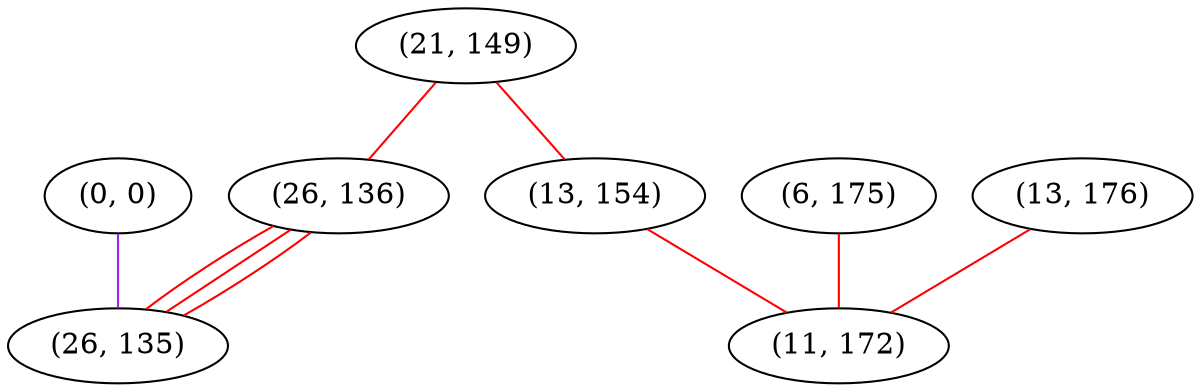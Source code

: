 graph "" {
"(0, 0)";
"(21, 149)";
"(6, 175)";
"(13, 154)";
"(13, 176)";
"(26, 136)";
"(26, 135)";
"(11, 172)";
"(0, 0)" -- "(26, 135)"  [color=purple, key=0, weight=4];
"(21, 149)" -- "(26, 136)"  [color=red, key=0, weight=1];
"(21, 149)" -- "(13, 154)"  [color=red, key=0, weight=1];
"(6, 175)" -- "(11, 172)"  [color=red, key=0, weight=1];
"(13, 154)" -- "(11, 172)"  [color=red, key=0, weight=1];
"(13, 176)" -- "(11, 172)"  [color=red, key=0, weight=1];
"(26, 136)" -- "(26, 135)"  [color=red, key=0, weight=1];
"(26, 136)" -- "(26, 135)"  [color=red, key=1, weight=1];
"(26, 136)" -- "(26, 135)"  [color=red, key=2, weight=1];
}
